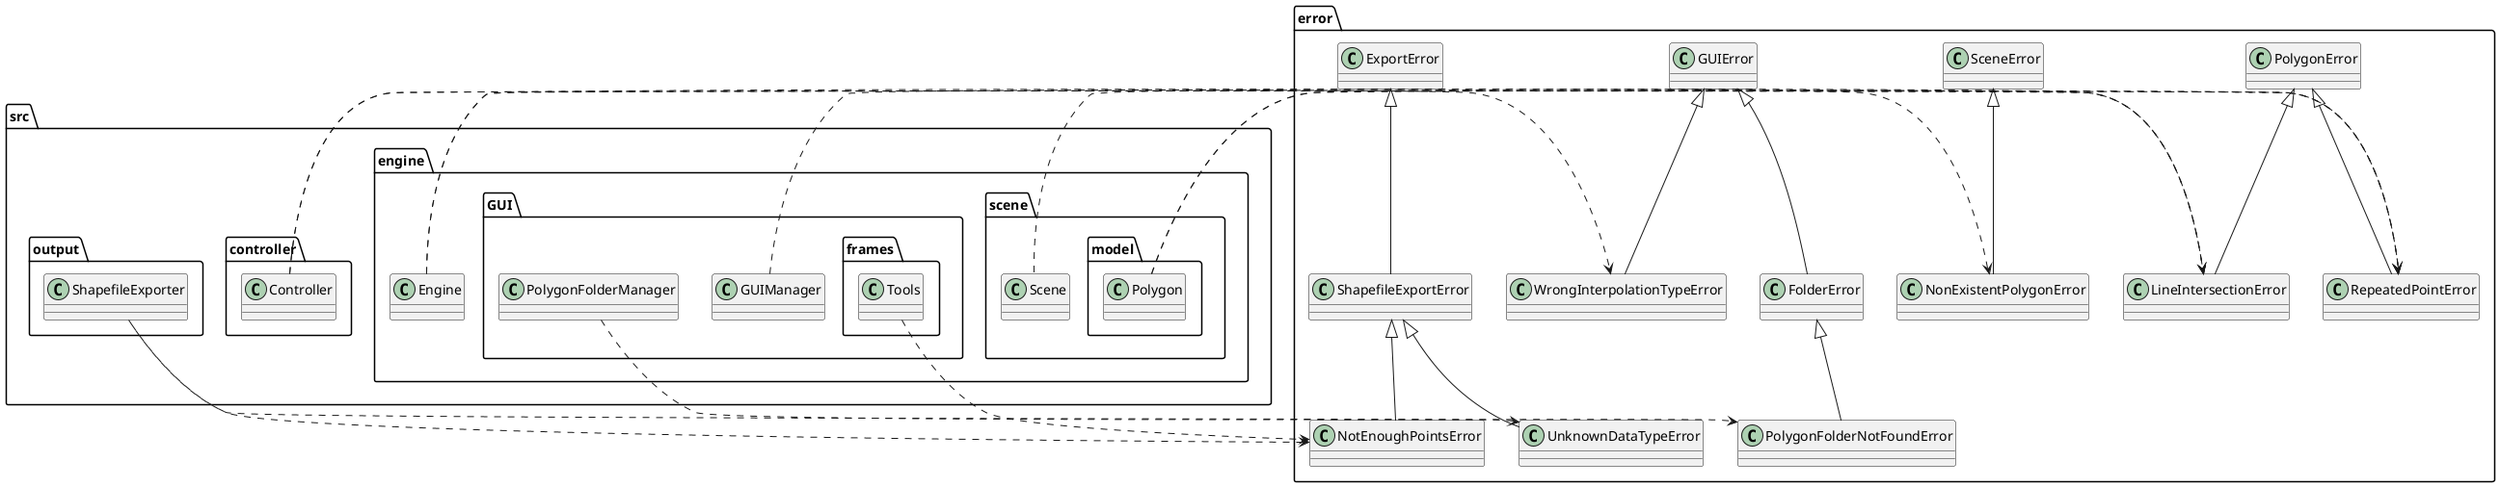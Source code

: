 @startuml

!startsub INTERNAL
package error {
    class PolygonError
    class RepeatedPointError
    class LineIntersectionError
    class NonExistentPolygonError
    class SceneError
    class ExportError
    class ShapefileExportError
    class NotEnoughPointsError
    class FolderError
    class GUIError
    class PolygonFolderNotFoundError
    class UnknownDataTypeError
    class WrongInterpolationTypeError
}

PolygonError <|-- RepeatedPointError
PolygonError <|-- LineIntersectionError
SceneError <|-- NonExistentPolygonError
ExportError <|-- ShapefileExportError
ShapefileExportError <|-- NotEnoughPointsError
ShapefileExportError <|-- UnknownDataTypeError
GUIError <|-- WrongInterpolationTypeError
GUIError <|-- FolderError
FolderError <|-- PolygonFolderNotFoundError
!endsub

!if (%false())
    !startsub EXTERNAL
        Engine .> RepeatedPointError
        Controller .> LineIntersectionError
        Controller .> RepeatedPointError
        model.Polygon .> LineIntersectionError
        Polygon .> RepeatedPointError
        ShapefileExporter -u.> NotEnoughPointsError
        ShapefileExporter -u.> UnknownDataTypeError
        Tools .> NotEnoughPointsError
        GUIManager .> WrongInterpolationTypeError
        PolygonFolderManager .> PolygonFolderNotFoundError
        Scene -u.> NonExistentPolygonError
    !endsub
!endif

src.engine.Engine .> LineIntersectionError
src.engine.Engine .> RepeatedPointError
src.controller.Controller .> LineIntersectionError
src.controller.Controller .> RepeatedPointError
src.engine.scene.model.Polygon .> LineIntersectionError
src.engine.scene.model.Polygon .> RepeatedPointError
src.output.ShapefileExporter -u.> NotEnoughPointsError
src.output.ShapefileExporter -u.> UnknownDataTypeError
src.engine.GUI.frames.Tools .> NotEnoughPointsError
src.engine.GUI.GUIManager .> WrongInterpolationTypeError
src.engine.GUI.PolygonFolderManager .> PolygonFolderNotFoundError
src.engine.scene.Scene -u.> NonExistentPolygonError
@enduml